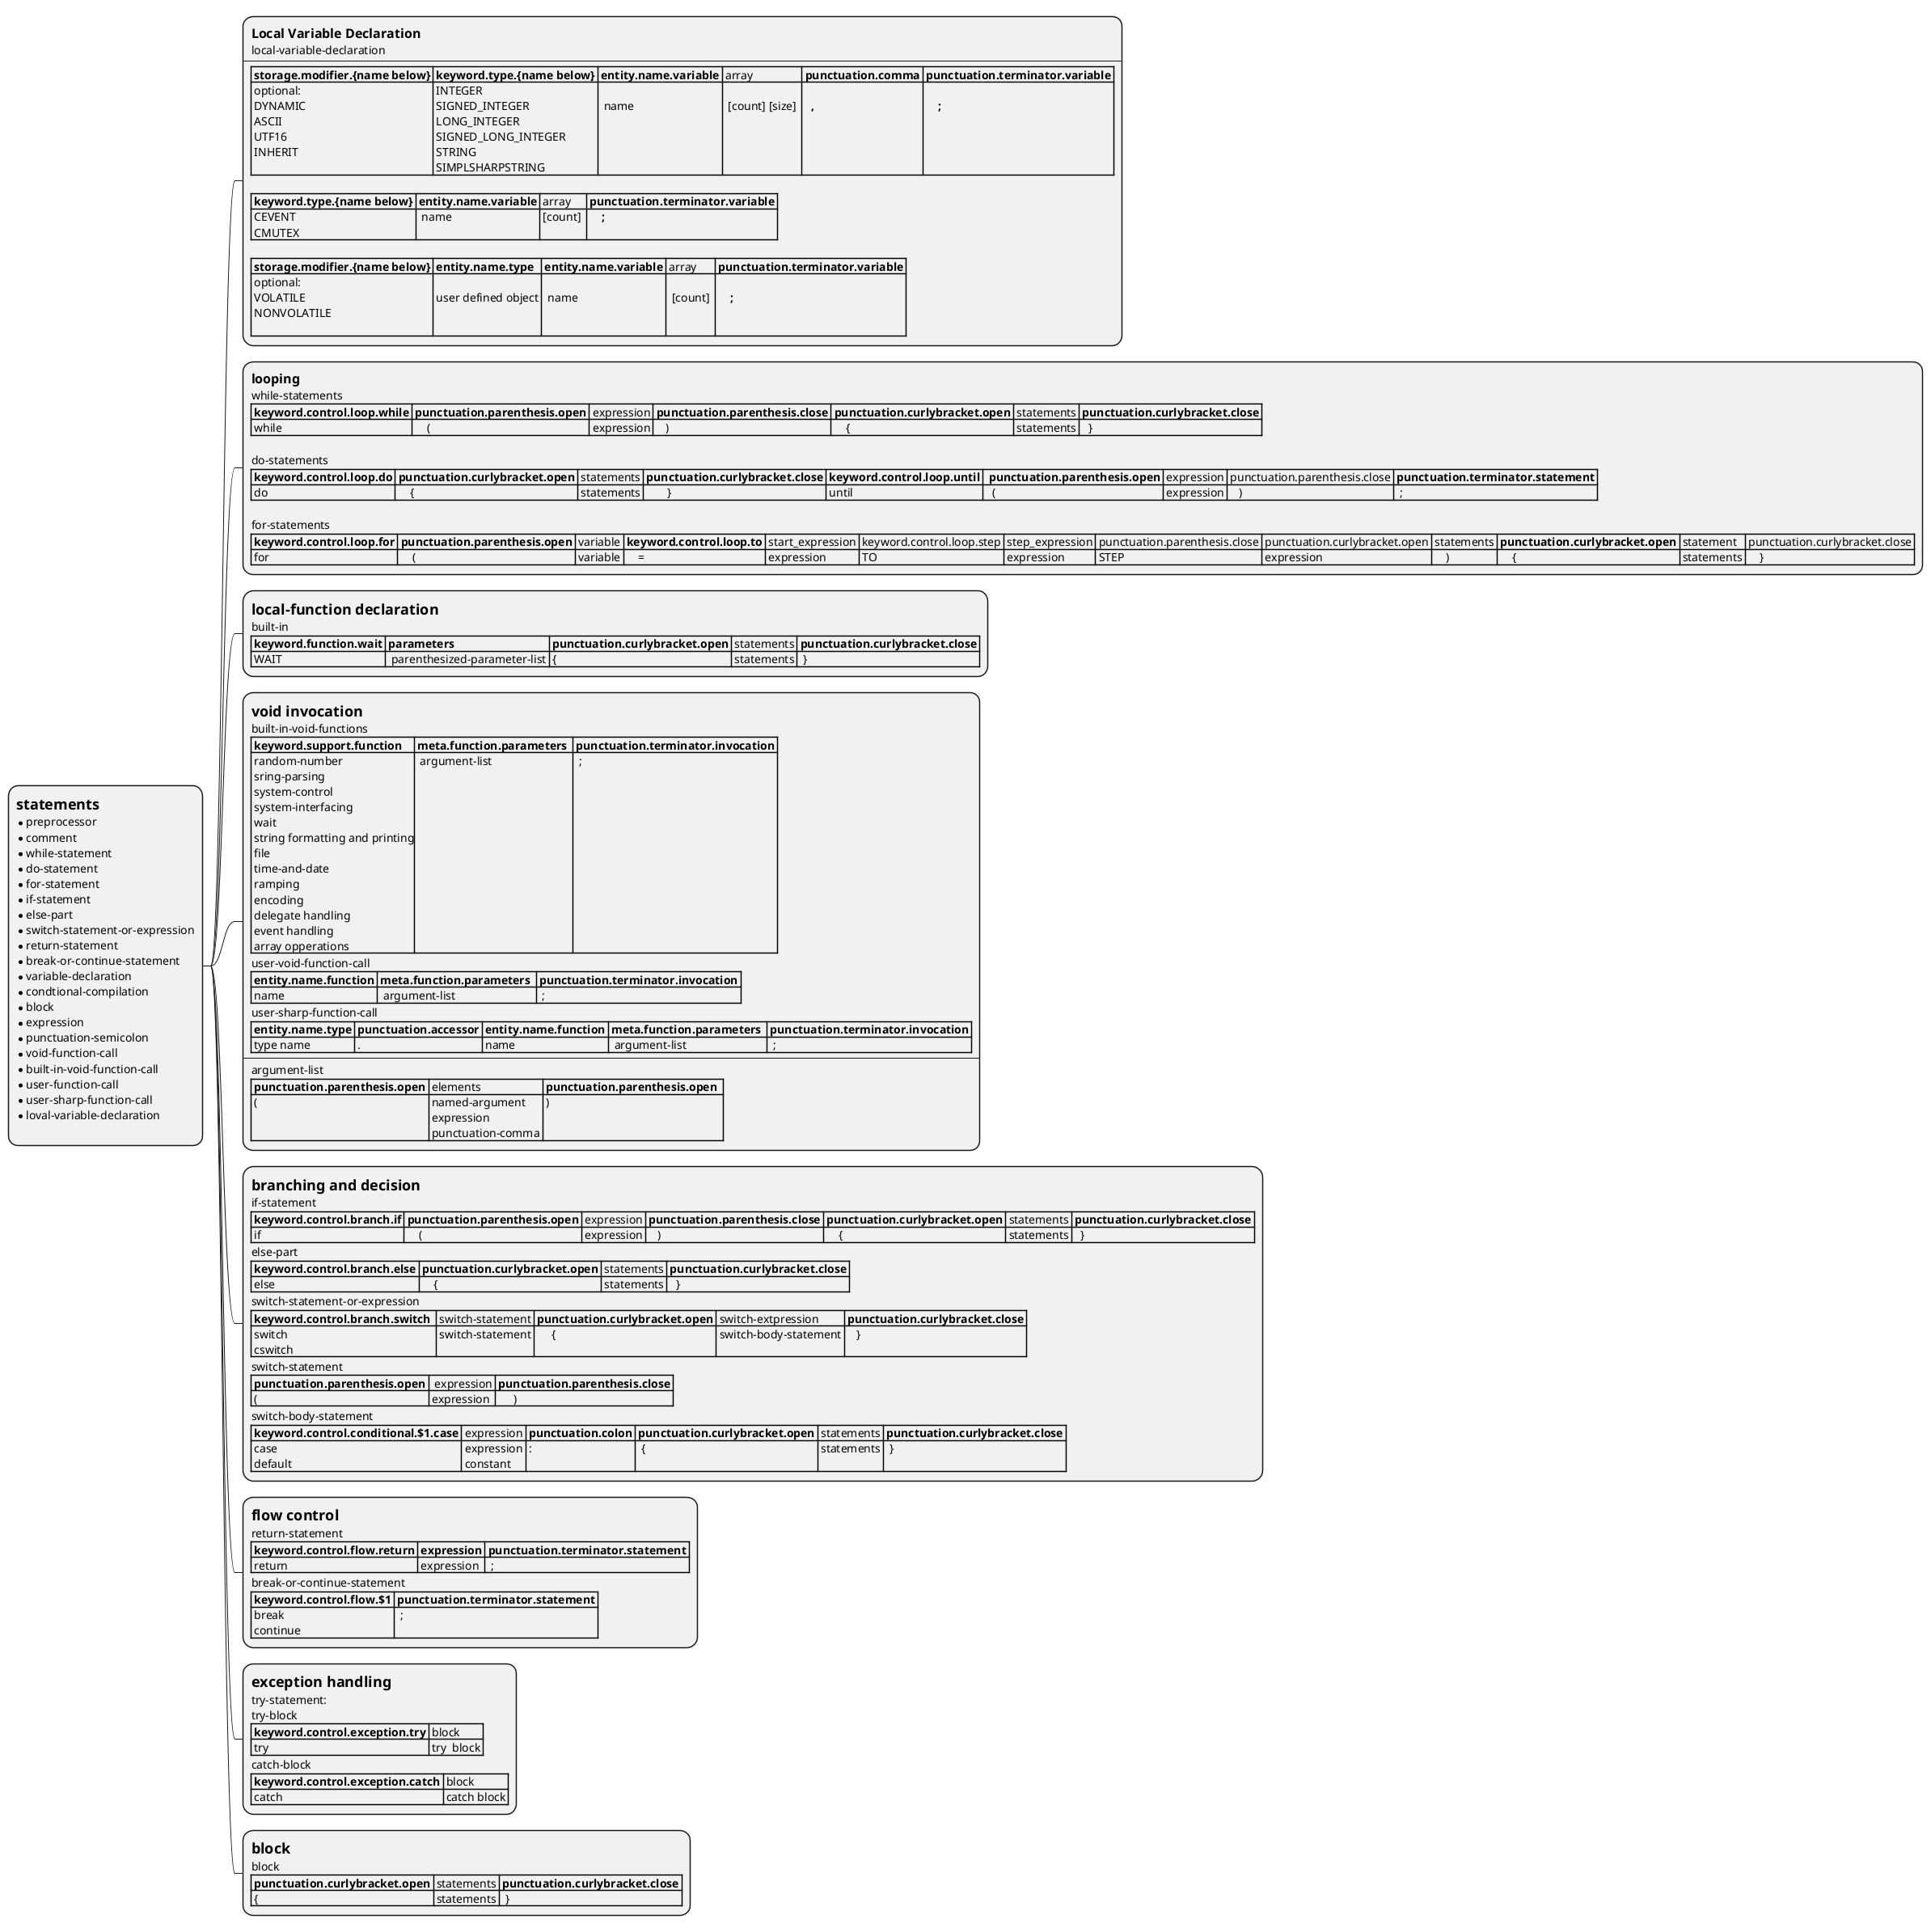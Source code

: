 @startmindmap
*:= statements
* preprocessor
* comment
* while-statement
* do-statement
* for-statement
* if-statement
* else-part
* switch-statement-or-expression
* return-statement
* break-or-continue-statement
* variable-declaration
* condtional-compilation
* block
* expression
* punctuation-semicolon
* void-function-call
* built-in-void-function-call
* user-function-call
* user-sharp-function-call
* loval-variable-declaration
;

**:== Local Variable Declaration
local-variable-declaration
----
|= storage.modifier.{name below} |= keyword.type.{name below} |= entity.name.variable | array |= punctuation.comma |= punctuation.terminator.variable |
| optional:\n DYNAMIC \n ASCII\n UTF16\n INHERIT | INTEGER\n SIGNED_INTEGER\n LONG_INTEGER\n SIGNED_LONG_INTEGER\n STRING\n SIMPLSHARPSTRING|  \n  name | \n  [count] [size]  |= \n   ,|=  \n     ; |

|= keyword.type.{name below} |= entity.name.variable | array |= punctuation.terminator.variable |
| CEVENT\n CMUTEX |  name  | [count]  |=     ; |

|= storage.modifier.{name below} |= entity.name.type |= entity.name.variable | array |= punctuation.terminator.variable |
| optional:\n VOLATILE\n NONVOLATILE\n | \n user defined object |  \n  name | \n  [count]  |=  \n     ; |;


**:== looping
while-statements
|= keyword.control.loop.while |= punctuation.parenthesis.open | expression |= punctuation.parenthesis.close |= punctuation.curlybracket.open | statements |= punctuation.curlybracket.close |
| while |     ( | expression |    )  |     { | statements |   } |

do-statements
|= keyword.control.loop.do |= punctuation.curlybracket.open | statements |= punctuation.curlybracket.close |= keyword.control.loop.until |=  punctuation.parenthesis.open | expression | punctuation.parenthesis.close |= punctuation.terminator.statement |
| do |     { | statements |        } | until |   ( | expression |    )  |  ; |

for-statements
|= keyword.control.loop.for |= punctuation.parenthesis.open | variable |= keyword.control.loop.to | start_expression | keyword.control.loop.step | step_expression | punctuation.parenthesis.close | punctuation.curlybracket.open | statements |= punctuation.curlybracket.open | statement | punctuation.curlybracket.close |
| for |     ( | variable |     = | expression | TO | expression | STEP | expression |     ) |     { | statements |     } |;

**:= local-function declaration
built-in
|= keyword.function.wait |= parameters |= punctuation.curlybracket.open | statements |= punctuation.curlybracket.close |
| WAIT |  parenthesized-parameter-list | {  | statements |  }  |;

**:= void invocation
built-in-void-functions
|= keyword.support.function |= meta.function.parameters  |= punctuation.terminator.invocation |
| random-number\n sring-parsing\n system-control\n system-interfacing\n wait\n string formatting and printing\n file\n time-and-date\n ramping\n encoding\n delegate handling\n event handling\n array opperations |  argument-list |  ;  |
user-void-function-call
|= entity.name.function |= meta.function.parameters  |= punctuation.terminator.invocation |
| name |  argument-list |  ;  |
user-sharp-function-call
|= entity.name.type |= punctuation.accessor |= entity.name.function |= meta.function.parameters  |= punctuation.terminator.invocation |
| type name | . | name |  argument-list |  ;  |
----
argument-list
|= punctuation.parenthesis.open | elements |= punctuation.parenthesis.open  |
| (  | named-argument \n expression \n punctuation-comma | )  |;

**:= branching and decision
if-statement
|= keyword.control.branch.if |= punctuation.parenthesis.open | expression |= punctuation.parenthesis.close |= punctuation.curlybracket.open | statements |= punctuation.curlybracket.close |
| if |     ( | expression |    )  |     { | statements |   } |
else-part
|= keyword.control.branch.else |= punctuation.curlybracket.open | statements |= punctuation.curlybracket.close |
| else |     { | statements |   } |
switch-statement-or-expression
|= keyword.control.branch.switch  | switch-statement |= punctuation.curlybracket.open | switch-extpression  |= punctuation.curlybracket.close |
| switch \n cswitch | switch-statement |      { | switch-body-statement |    } |
switch-statement
|= punctuation.parenthesis.open |  expression |= punctuation.parenthesis.close |
| ( | expression |      ) |
switch-body-statement
|= keyword.control.conditional.$1.case | expression |= punctuation.colon |= punctuation.curlybracket.open | statements |= punctuation.curlybracket.close |
| case \n default | expression \n constant | : |  { | statements |  }  |  ; |;

**:= flow control
return-statement
|= keyword.control.flow.return |= expression |= punctuation.terminator.statement |
| return | expression |  ; |
break-or-continue-statement
|= keyword.control.flow.$1 |= punctuation.terminator.statement |
| break \n continue |  ; |;

**:= exception handling
try-statement:
try-block
|= keyword.control.exception.try | block |
| try | try  block |
catch-block
|= keyword.control.exception.catch | block |
| catch | catch block |;
**:=block
block
|= punctuation.curlybracket.open | statements |= punctuation.curlybracket.close |
| { | statements |  } |;


@endmindmap
